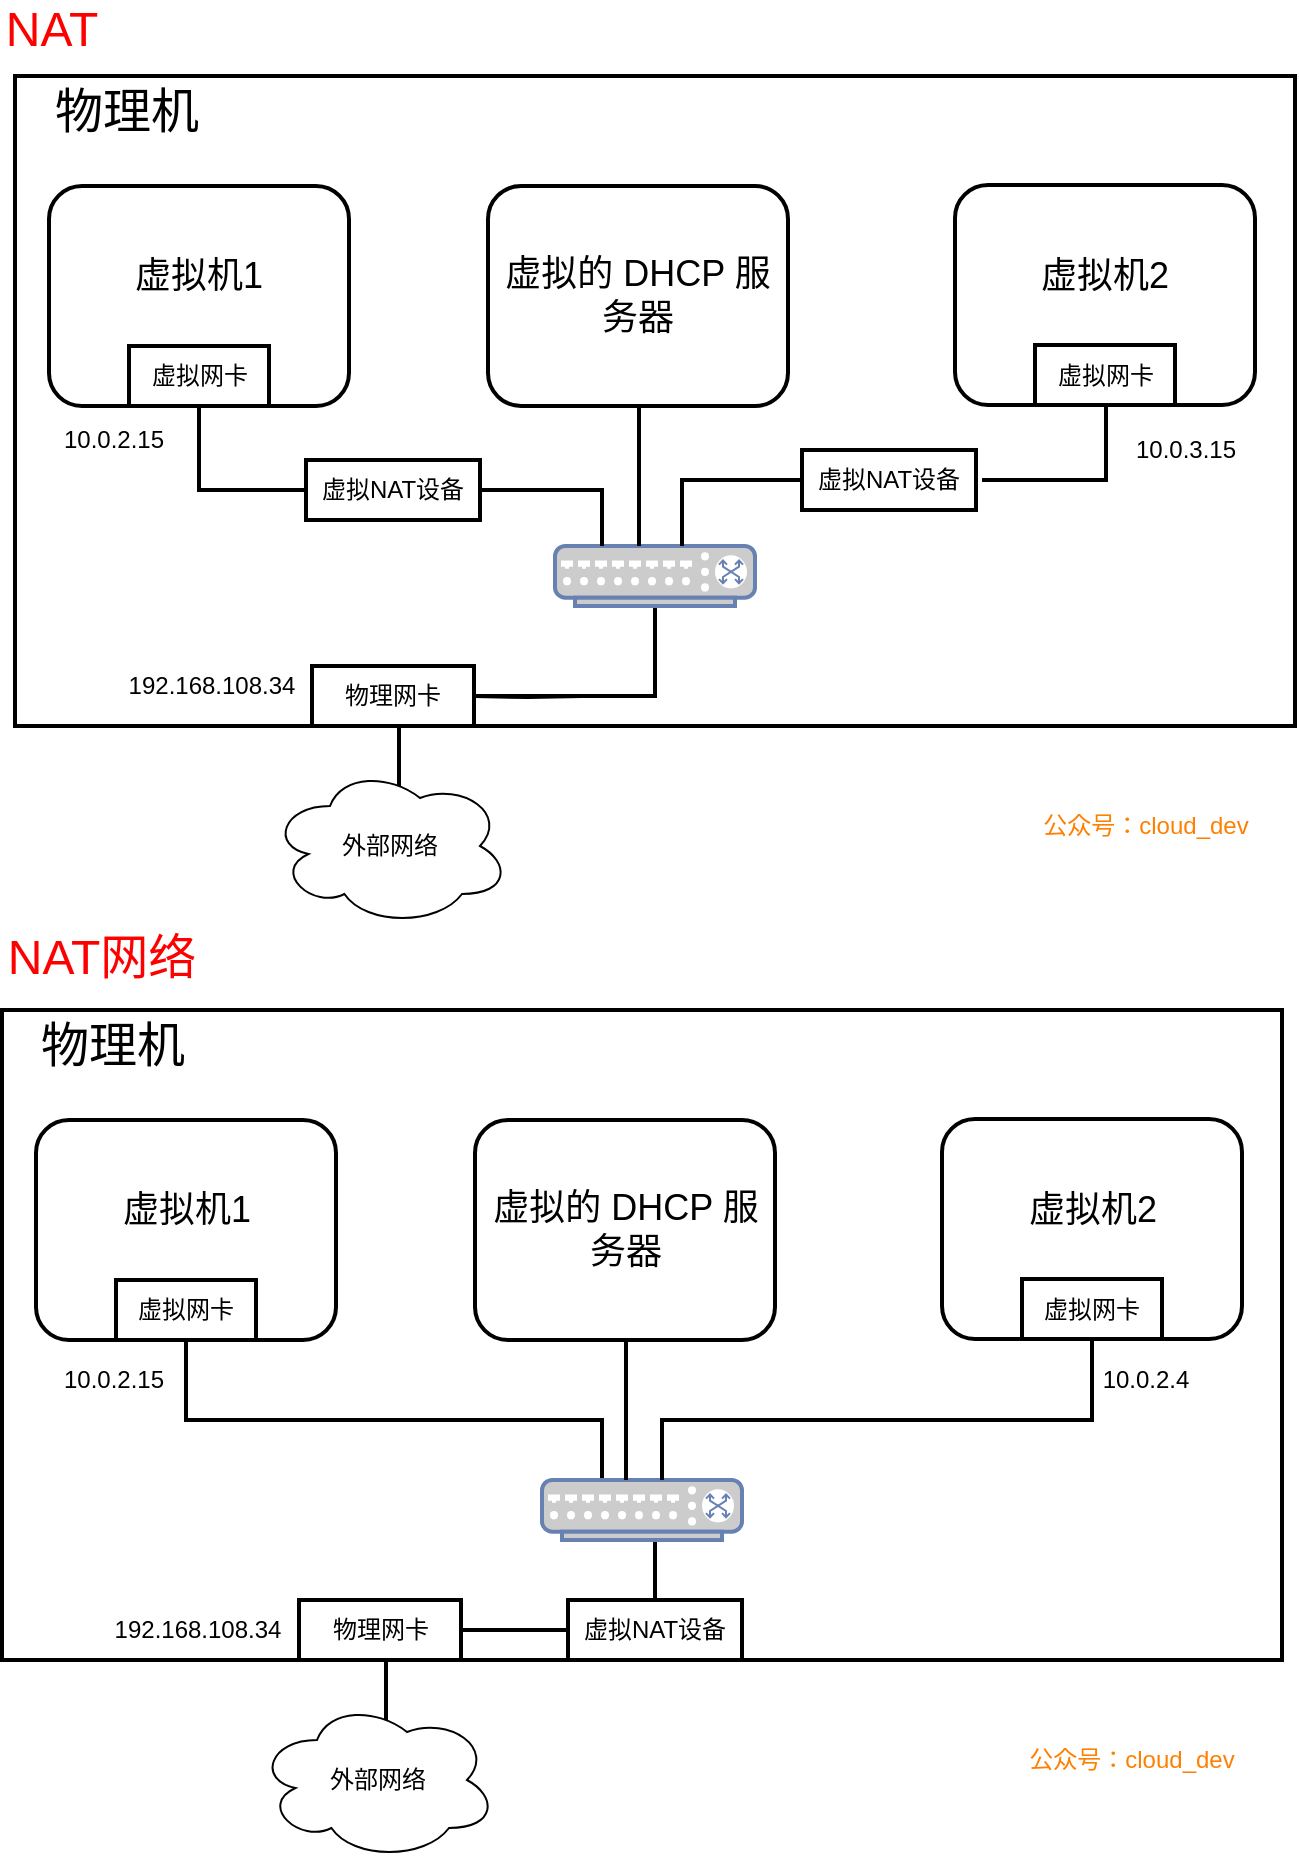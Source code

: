 <mxfile version="10.5.4" type="github"><diagram id="4LPOsOh56SQu7yIPljUf" name="Page-1"><mxGraphModel dx="1074" dy="1704" grid="1" gridSize="10" guides="1" tooltips="1" connect="1" arrows="1" fold="1" page="1" pageScale="1" pageWidth="827" pageHeight="1169" math="0" shadow="0"><root><mxCell id="0"/><mxCell id="1" parent="0"/><mxCell id="W2nW1IhWLO-VURHP3VZm-1" value="" style="rounded=0;whiteSpace=wrap;html=1;strokeWidth=2;" vertex="1" parent="1"><mxGeometry x="150" y="105" width="640" height="325" as="geometry"/></mxCell><mxCell id="W2nW1IhWLO-VURHP3VZm-2" style="edgeStyle=orthogonalEdgeStyle;rounded=0;orthogonalLoop=1;jettySize=auto;html=1;exitX=0.5;exitY=1;exitDx=0;exitDy=0;strokeWidth=2;endArrow=none;endFill=0;" edge="1" parent="1" source="W2nW1IhWLO-VURHP3VZm-3" target="W2nW1IhWLO-VURHP3VZm-5"><mxGeometry relative="1" as="geometry"><Array as="points"><mxPoint x="242" y="310"/><mxPoint x="450" y="310"/></Array></mxGeometry></mxCell><mxCell id="W2nW1IhWLO-VURHP3VZm-3" value="" style="rounded=1;whiteSpace=wrap;html=1;strokeWidth=2;" vertex="1" parent="1"><mxGeometry x="167" y="160" width="150" height="110" as="geometry"/></mxCell><mxCell id="W2nW1IhWLO-VURHP3VZm-26" style="edgeStyle=orthogonalEdgeStyle;rounded=0;orthogonalLoop=1;jettySize=auto;html=1;exitX=0.5;exitY=1;exitDx=0;exitDy=0;exitPerimeter=0;entryX=0.5;entryY=0;entryDx=0;entryDy=0;endArrow=none;endFill=0;strokeWidth=2;" edge="1" parent="1" source="W2nW1IhWLO-VURHP3VZm-5" target="W2nW1IhWLO-VURHP3VZm-25"><mxGeometry relative="1" as="geometry"/></mxCell><mxCell id="W2nW1IhWLO-VURHP3VZm-5" value="" style="fontColor=#0066CC;verticalAlign=top;verticalLabelPosition=bottom;labelPosition=center;align=center;html=1;outlineConnect=0;fillColor=#CCCCCC;strokeColor=#6881B3;gradientColor=none;gradientDirection=north;strokeWidth=2;shape=mxgraph.networks.switch;" vertex="1" parent="1"><mxGeometry x="420" y="340" width="100" height="30" as="geometry"/></mxCell><mxCell id="W2nW1IhWLO-VURHP3VZm-6" value="虚拟网卡" style="rounded=0;whiteSpace=wrap;html=1;strokeWidth=2;" vertex="1" parent="1"><mxGeometry x="207" y="240" width="70" height="30" as="geometry"/></mxCell><mxCell id="W2nW1IhWLO-VURHP3VZm-7" value="&lt;font style=&quot;font-size: 18px&quot;&gt;虚拟机1&lt;/font&gt;" style="text;html=1;strokeColor=none;fillColor=none;align=center;verticalAlign=middle;whiteSpace=wrap;rounded=0;" vertex="1" parent="1"><mxGeometry x="205.5" y="195" width="73" height="20" as="geometry"/></mxCell><mxCell id="W2nW1IhWLO-VURHP3VZm-9" style="edgeStyle=orthogonalEdgeStyle;rounded=0;orthogonalLoop=1;jettySize=auto;html=1;exitX=0.5;exitY=1;exitDx=0;exitDy=0;strokeWidth=2;endArrow=none;endFill=0;" edge="1" parent="1" target="W2nW1IhWLO-VURHP3VZm-5"><mxGeometry relative="1" as="geometry"><Array as="points"><mxPoint x="462" y="320"/><mxPoint x="462" y="320"/></Array><mxPoint x="462" y="270" as="sourcePoint"/></mxGeometry></mxCell><mxCell id="W2nW1IhWLO-VURHP3VZm-12" value="&lt;font style=&quot;font-size: 24px&quot;&gt;物理机&lt;/font&gt;" style="text;html=1;strokeColor=none;fillColor=none;align=center;verticalAlign=middle;whiteSpace=wrap;rounded=0;" vertex="1" parent="1"><mxGeometry x="163" y="113" width="85" height="20" as="geometry"/></mxCell><mxCell id="W2nW1IhWLO-VURHP3VZm-13" style="edgeStyle=orthogonalEdgeStyle;rounded=0;orthogonalLoop=1;jettySize=auto;html=1;exitX=0.5;exitY=1;exitDx=0;exitDy=0;endArrow=none;endFill=0;strokeWidth=2;" edge="1" parent="1" source="W2nW1IhWLO-VURHP3VZm-14"><mxGeometry relative="1" as="geometry"><mxPoint x="342" y="460" as="targetPoint"/><Array as="points"/></mxGeometry></mxCell><mxCell id="W2nW1IhWLO-VURHP3VZm-14" value="物理网卡" style="rounded=0;whiteSpace=wrap;html=1;strokeWidth=2;" vertex="1" parent="1"><mxGeometry x="298.5" y="400" width="81" height="30" as="geometry"/></mxCell><mxCell id="W2nW1IhWLO-VURHP3VZm-15" value="外部网络" style="ellipse;shape=cloud;whiteSpace=wrap;html=1;" vertex="1" parent="1"><mxGeometry x="277.5" y="450" width="120" height="80" as="geometry"/></mxCell><mxCell id="W2nW1IhWLO-VURHP3VZm-16" value="&lt;font color=&quot;#ff8000&quot;&gt;公众号：cloud_dev&lt;/font&gt;" style="text;html=1;strokeColor=none;fillColor=none;align=center;verticalAlign=middle;whiteSpace=wrap;rounded=0;" vertex="1" parent="1"><mxGeometry x="650" y="470" width="130" height="20" as="geometry"/></mxCell><mxCell id="W2nW1IhWLO-VURHP3VZm-24" style="edgeStyle=orthogonalEdgeStyle;rounded=0;orthogonalLoop=1;jettySize=auto;html=1;strokeWidth=2;endArrow=none;endFill=0;" edge="1" parent="1" target="W2nW1IhWLO-VURHP3VZm-5"><mxGeometry relative="1" as="geometry"><mxPoint x="695" y="270" as="sourcePoint"/><mxPoint x="500" y="340" as="targetPoint"/><Array as="points"><mxPoint x="695" y="310"/><mxPoint x="480" y="310"/></Array></mxGeometry></mxCell><mxCell id="W2nW1IhWLO-VURHP3VZm-20" value="&lt;font style=&quot;font-size: 18px&quot;&gt;虚拟的 DHCP 服务器&lt;/font&gt;" style="rounded=1;whiteSpace=wrap;html=1;strokeWidth=2;" vertex="1" parent="1"><mxGeometry x="386.5" y="160" width="150" height="110" as="geometry"/></mxCell><mxCell id="W2nW1IhWLO-VURHP3VZm-29" style="edgeStyle=orthogonalEdgeStyle;rounded=0;orthogonalLoop=1;jettySize=auto;html=1;exitX=0;exitY=0.5;exitDx=0;exitDy=0;entryX=1;entryY=0.5;entryDx=0;entryDy=0;endArrow=none;endFill=0;strokeWidth=2;" edge="1" parent="1" source="W2nW1IhWLO-VURHP3VZm-25" target="W2nW1IhWLO-VURHP3VZm-14"><mxGeometry relative="1" as="geometry"/></mxCell><mxCell id="W2nW1IhWLO-VURHP3VZm-25" value="虚拟NAT设备" style="rounded=0;whiteSpace=wrap;html=1;strokeWidth=2;" vertex="1" parent="1"><mxGeometry x="433" y="400" width="87" height="30" as="geometry"/></mxCell><mxCell id="W2nW1IhWLO-VURHP3VZm-30" value="" style="rounded=1;whiteSpace=wrap;html=1;strokeWidth=2;" vertex="1" parent="1"><mxGeometry x="620" y="159.5" width="150" height="110" as="geometry"/></mxCell><mxCell id="W2nW1IhWLO-VURHP3VZm-31" value="虚拟网卡" style="rounded=0;whiteSpace=wrap;html=1;strokeWidth=2;" vertex="1" parent="1"><mxGeometry x="660" y="239.5" width="70" height="30" as="geometry"/></mxCell><mxCell id="W2nW1IhWLO-VURHP3VZm-32" value="&lt;font style=&quot;font-size: 18px&quot;&gt;虚拟机2&lt;/font&gt;" style="text;html=1;strokeColor=none;fillColor=none;align=center;verticalAlign=middle;whiteSpace=wrap;rounded=0;" vertex="1" parent="1"><mxGeometry x="658.5" y="194.5" width="73" height="20" as="geometry"/></mxCell><mxCell id="W2nW1IhWLO-VURHP3VZm-33" value="" style="rounded=0;whiteSpace=wrap;html=1;strokeWidth=2;" vertex="1" parent="1"><mxGeometry x="156.5" y="-362" width="640" height="325" as="geometry"/></mxCell><mxCell id="W2nW1IhWLO-VURHP3VZm-35" value="" style="rounded=1;whiteSpace=wrap;html=1;strokeWidth=2;" vertex="1" parent="1"><mxGeometry x="173.5" y="-307" width="150" height="110" as="geometry"/></mxCell><mxCell id="W2nW1IhWLO-VURHP3VZm-36" style="edgeStyle=orthogonalEdgeStyle;rounded=0;orthogonalLoop=1;jettySize=auto;html=1;exitX=0.5;exitY=1;exitDx=0;exitDy=0;exitPerimeter=0;entryX=1;entryY=0.5;entryDx=0;entryDy=0;endArrow=none;endFill=0;strokeWidth=2;" edge="1" parent="1" source="W2nW1IhWLO-VURHP3VZm-37" target="W2nW1IhWLO-VURHP3VZm-43"><mxGeometry relative="1" as="geometry"><mxPoint x="483" y="-67" as="targetPoint"/></mxGeometry></mxCell><mxCell id="W2nW1IhWLO-VURHP3VZm-37" value="" style="fontColor=#0066CC;verticalAlign=top;verticalLabelPosition=bottom;labelPosition=center;align=center;html=1;outlineConnect=0;fillColor=#CCCCCC;strokeColor=#6881B3;gradientColor=none;gradientDirection=north;strokeWidth=2;shape=mxgraph.networks.switch;" vertex="1" parent="1"><mxGeometry x="426.5" y="-127" width="100" height="30" as="geometry"/></mxCell><mxCell id="W2nW1IhWLO-VURHP3VZm-38" value="虚拟网卡" style="rounded=0;whiteSpace=wrap;html=1;strokeWidth=2;" vertex="1" parent="1"><mxGeometry x="213.5" y="-227" width="70" height="30" as="geometry"/></mxCell><mxCell id="W2nW1IhWLO-VURHP3VZm-39" value="&lt;font style=&quot;font-size: 18px&quot;&gt;虚拟机1&lt;/font&gt;" style="text;html=1;strokeColor=none;fillColor=none;align=center;verticalAlign=middle;whiteSpace=wrap;rounded=0;" vertex="1" parent="1"><mxGeometry x="212" y="-272" width="73" height="20" as="geometry"/></mxCell><mxCell id="W2nW1IhWLO-VURHP3VZm-40" style="edgeStyle=orthogonalEdgeStyle;rounded=0;orthogonalLoop=1;jettySize=auto;html=1;exitX=0.5;exitY=1;exitDx=0;exitDy=0;strokeWidth=2;endArrow=none;endFill=0;" edge="1" parent="1" target="W2nW1IhWLO-VURHP3VZm-37"><mxGeometry relative="1" as="geometry"><Array as="points"><mxPoint x="468.5" y="-147"/><mxPoint x="468.5" y="-147"/></Array><mxPoint x="468.5" y="-197" as="sourcePoint"/></mxGeometry></mxCell><mxCell id="W2nW1IhWLO-VURHP3VZm-41" value="&lt;font style=&quot;font-size: 24px&quot;&gt;物理机&lt;/font&gt;" style="text;html=1;strokeColor=none;fillColor=none;align=center;verticalAlign=middle;whiteSpace=wrap;rounded=0;" vertex="1" parent="1"><mxGeometry x="169.5" y="-354" width="85" height="20" as="geometry"/></mxCell><mxCell id="W2nW1IhWLO-VURHP3VZm-42" style="edgeStyle=orthogonalEdgeStyle;rounded=0;orthogonalLoop=1;jettySize=auto;html=1;exitX=0.5;exitY=1;exitDx=0;exitDy=0;endArrow=none;endFill=0;strokeWidth=2;" edge="1" parent="1" source="W2nW1IhWLO-VURHP3VZm-43"><mxGeometry relative="1" as="geometry"><mxPoint x="348.5" y="-7" as="targetPoint"/><Array as="points"/></mxGeometry></mxCell><mxCell id="W2nW1IhWLO-VURHP3VZm-43" value="物理网卡" style="rounded=0;whiteSpace=wrap;html=1;strokeWidth=2;" vertex="1" parent="1"><mxGeometry x="305" y="-67" width="81" height="30" as="geometry"/></mxCell><mxCell id="W2nW1IhWLO-VURHP3VZm-44" value="外部网络" style="ellipse;shape=cloud;whiteSpace=wrap;html=1;" vertex="1" parent="1"><mxGeometry x="284" y="-17" width="120" height="80" as="geometry"/></mxCell><mxCell id="W2nW1IhWLO-VURHP3VZm-45" value="&lt;font color=&quot;#ff8000&quot;&gt;公众号：cloud_dev&lt;/font&gt;" style="text;html=1;strokeColor=none;fillColor=none;align=center;verticalAlign=middle;whiteSpace=wrap;rounded=0;" vertex="1" parent="1"><mxGeometry x="656.5" y="3" width="130" height="20" as="geometry"/></mxCell><mxCell id="W2nW1IhWLO-VURHP3VZm-46" style="edgeStyle=orthogonalEdgeStyle;rounded=0;orthogonalLoop=1;jettySize=auto;html=1;strokeWidth=2;endArrow=none;endFill=0;" edge="1" parent="1" target="W2nW1IhWLO-VURHP3VZm-37" source="W2nW1IhWLO-VURHP3VZm-59"><mxGeometry relative="1" as="geometry"><mxPoint x="701.5" y="-197" as="sourcePoint"/><mxPoint x="506.5" y="-127" as="targetPoint"/><Array as="points"><mxPoint x="490" y="-160"/></Array></mxGeometry></mxCell><mxCell id="W2nW1IhWLO-VURHP3VZm-47" value="&lt;font style=&quot;font-size: 18px&quot;&gt;虚拟的 DHCP 服务器&lt;/font&gt;" style="rounded=1;whiteSpace=wrap;html=1;strokeWidth=2;" vertex="1" parent="1"><mxGeometry x="393" y="-307" width="150" height="110" as="geometry"/></mxCell><mxCell id="W2nW1IhWLO-VURHP3VZm-48" style="edgeStyle=orthogonalEdgeStyle;rounded=0;orthogonalLoop=1;jettySize=auto;html=1;exitX=0;exitY=0.5;exitDx=0;exitDy=0;entryX=1;entryY=0.5;entryDx=0;entryDy=0;endArrow=none;endFill=0;strokeWidth=2;" edge="1" parent="1" target="W2nW1IhWLO-VURHP3VZm-43"><mxGeometry relative="1" as="geometry"><mxPoint x="440" y="-52" as="sourcePoint"/></mxGeometry></mxCell><mxCell id="W2nW1IhWLO-VURHP3VZm-50" value="" style="rounded=1;whiteSpace=wrap;html=1;strokeWidth=2;" vertex="1" parent="1"><mxGeometry x="626.5" y="-307.5" width="150" height="110" as="geometry"/></mxCell><mxCell id="W2nW1IhWLO-VURHP3VZm-51" value="虚拟网卡" style="rounded=0;whiteSpace=wrap;html=1;strokeWidth=2;" vertex="1" parent="1"><mxGeometry x="666.5" y="-227.5" width="70" height="30" as="geometry"/></mxCell><mxCell id="W2nW1IhWLO-VURHP3VZm-52" value="&lt;font style=&quot;font-size: 18px&quot;&gt;虚拟机2&lt;/font&gt;" style="text;html=1;strokeColor=none;fillColor=none;align=center;verticalAlign=middle;whiteSpace=wrap;rounded=0;" vertex="1" parent="1"><mxGeometry x="665" y="-272.5" width="73" height="20" as="geometry"/></mxCell><mxCell id="W2nW1IhWLO-VURHP3VZm-53" value="&lt;font style=&quot;font-size: 24px&quot; color=&quot;#ff0000&quot;&gt;NAT&lt;/font&gt;" style="text;html=1;strokeColor=none;fillColor=none;align=center;verticalAlign=middle;whiteSpace=wrap;rounded=0;" vertex="1" parent="1"><mxGeometry x="154.5" y="-395" width="40" height="20" as="geometry"/></mxCell><mxCell id="W2nW1IhWLO-VURHP3VZm-54" value="&lt;font style=&quot;font-size: 24px&quot; color=&quot;#ff0000&quot;&gt;NAT网络&lt;/font&gt;" style="text;html=1;strokeColor=none;fillColor=none;align=center;verticalAlign=middle;whiteSpace=wrap;rounded=0;" vertex="1" parent="1"><mxGeometry x="150" y="69" width="100" height="20" as="geometry"/></mxCell><mxCell id="W2nW1IhWLO-VURHP3VZm-58" style="edgeStyle=orthogonalEdgeStyle;rounded=0;orthogonalLoop=1;jettySize=auto;html=1;exitX=1;exitY=0.5;exitDx=0;exitDy=0;endArrow=none;endFill=0;strokeWidth=2;" edge="1" parent="1" source="W2nW1IhWLO-VURHP3VZm-55" target="W2nW1IhWLO-VURHP3VZm-37"><mxGeometry relative="1" as="geometry"><Array as="points"><mxPoint x="450" y="-155"/></Array></mxGeometry></mxCell><mxCell id="W2nW1IhWLO-VURHP3VZm-55" value="虚拟NAT设备" style="rounded=0;whiteSpace=wrap;html=1;strokeWidth=2;" vertex="1" parent="1"><mxGeometry x="302" y="-170" width="87" height="30" as="geometry"/></mxCell><mxCell id="W2nW1IhWLO-VURHP3VZm-57" style="edgeStyle=orthogonalEdgeStyle;rounded=0;orthogonalLoop=1;jettySize=auto;html=1;exitX=0.5;exitY=1;exitDx=0;exitDy=0;strokeWidth=2;endArrow=none;endFill=0;" edge="1" parent="1" source="W2nW1IhWLO-VURHP3VZm-35" target="W2nW1IhWLO-VURHP3VZm-55"><mxGeometry relative="1" as="geometry"><Array as="points"><mxPoint x="249" y="-155"/></Array><mxPoint x="249" y="-197" as="sourcePoint"/><mxPoint x="457" y="-127" as="targetPoint"/></mxGeometry></mxCell><mxCell id="W2nW1IhWLO-VURHP3VZm-59" value="虚拟NAT设备" style="rounded=0;whiteSpace=wrap;html=1;strokeWidth=2;" vertex="1" parent="1"><mxGeometry x="550" y="-175" width="87" height="30" as="geometry"/></mxCell><mxCell id="W2nW1IhWLO-VURHP3VZm-60" style="edgeStyle=orthogonalEdgeStyle;rounded=0;orthogonalLoop=1;jettySize=auto;html=1;strokeWidth=2;endArrow=none;endFill=0;" edge="1" parent="1"><mxGeometry relative="1" as="geometry"><mxPoint x="702" y="-197" as="sourcePoint"/><mxPoint x="640" y="-160" as="targetPoint"/><Array as="points"><mxPoint x="702" y="-160"/></Array></mxGeometry></mxCell><mxCell id="W2nW1IhWLO-VURHP3VZm-61" value="10.0.2.15" style="text;html=1;strokeColor=none;fillColor=none;align=center;verticalAlign=middle;whiteSpace=wrap;rounded=0;" vertex="1" parent="1"><mxGeometry x="185.5" y="-190" width="40" height="20" as="geometry"/></mxCell><mxCell id="W2nW1IhWLO-VURHP3VZm-62" value="10.0.3.15" style="text;html=1;strokeColor=none;fillColor=none;align=center;verticalAlign=middle;whiteSpace=wrap;rounded=0;" vertex="1" parent="1"><mxGeometry x="721.5" y="-185" width="40" height="20" as="geometry"/></mxCell><mxCell id="W2nW1IhWLO-VURHP3VZm-63" value="192.168.108.34" style="text;html=1;strokeColor=none;fillColor=none;align=center;verticalAlign=middle;whiteSpace=wrap;rounded=0;" vertex="1" parent="1"><mxGeometry x="234.5" y="-67" width="40" height="20" as="geometry"/></mxCell><mxCell id="W2nW1IhWLO-VURHP3VZm-64" value="10.0.2.15" style="text;html=1;strokeColor=none;fillColor=none;align=center;verticalAlign=middle;whiteSpace=wrap;rounded=0;" vertex="1" parent="1"><mxGeometry x="185.5" y="280" width="40" height="20" as="geometry"/></mxCell><mxCell id="W2nW1IhWLO-VURHP3VZm-65" value="10.0.2.4" style="text;html=1;strokeColor=none;fillColor=none;align=center;verticalAlign=middle;whiteSpace=wrap;rounded=0;" vertex="1" parent="1"><mxGeometry x="701.5" y="280" width="40" height="20" as="geometry"/></mxCell><mxCell id="W2nW1IhWLO-VURHP3VZm-67" value="192.168.108.34" style="text;html=1;strokeColor=none;fillColor=none;align=center;verticalAlign=middle;whiteSpace=wrap;rounded=0;" vertex="1" parent="1"><mxGeometry x="228" y="405" width="40" height="20" as="geometry"/></mxCell></root></mxGraphModel></diagram></mxfile>
